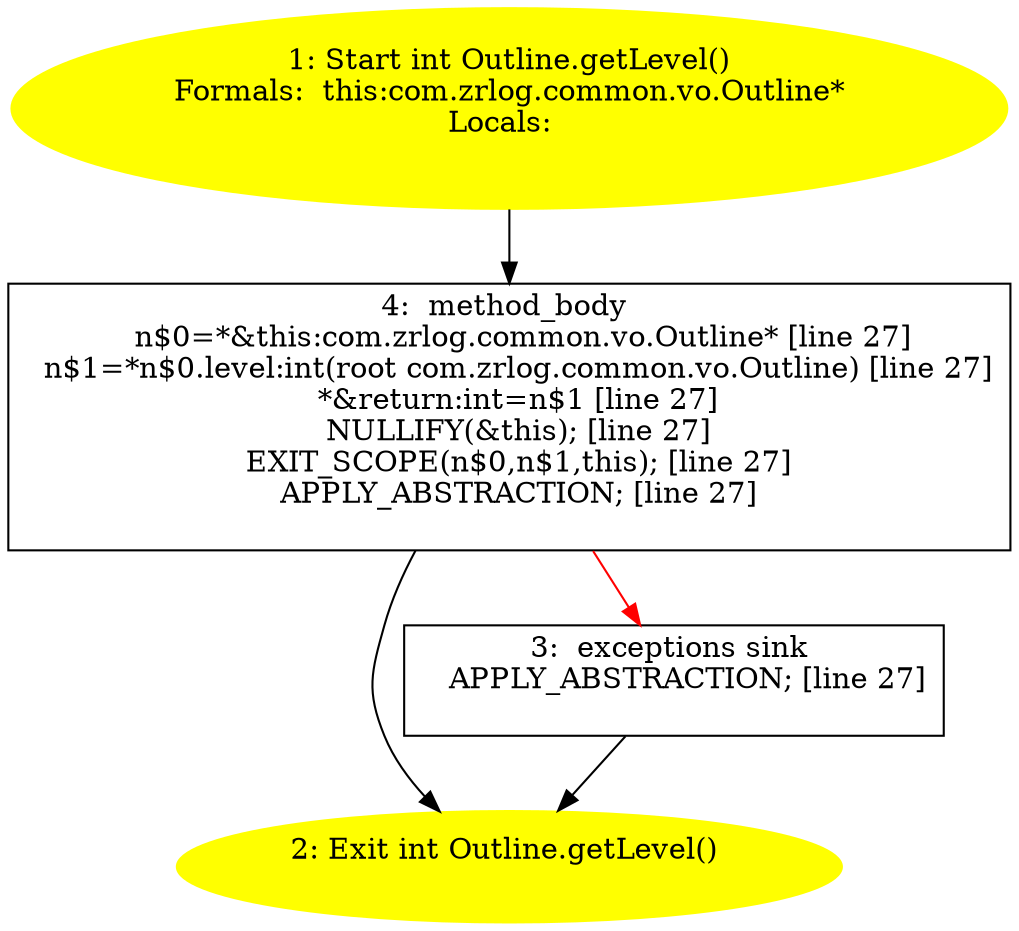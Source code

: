 /* @generated */
digraph cfg {
"com.zrlog.common.vo.Outline.getLevel():int.866f6e46340fc7021b1a1d92aa2f2753_1" [label="1: Start int Outline.getLevel()\nFormals:  this:com.zrlog.common.vo.Outline*\nLocals:  \n  " color=yellow style=filled]
	

	 "com.zrlog.common.vo.Outline.getLevel():int.866f6e46340fc7021b1a1d92aa2f2753_1" -> "com.zrlog.common.vo.Outline.getLevel():int.866f6e46340fc7021b1a1d92aa2f2753_4" ;
"com.zrlog.common.vo.Outline.getLevel():int.866f6e46340fc7021b1a1d92aa2f2753_2" [label="2: Exit int Outline.getLevel() \n  " color=yellow style=filled]
	

"com.zrlog.common.vo.Outline.getLevel():int.866f6e46340fc7021b1a1d92aa2f2753_3" [label="3:  exceptions sink \n   APPLY_ABSTRACTION; [line 27]\n " shape="box"]
	

	 "com.zrlog.common.vo.Outline.getLevel():int.866f6e46340fc7021b1a1d92aa2f2753_3" -> "com.zrlog.common.vo.Outline.getLevel():int.866f6e46340fc7021b1a1d92aa2f2753_2" ;
"com.zrlog.common.vo.Outline.getLevel():int.866f6e46340fc7021b1a1d92aa2f2753_4" [label="4:  method_body \n   n$0=*&this:com.zrlog.common.vo.Outline* [line 27]\n  n$1=*n$0.level:int(root com.zrlog.common.vo.Outline) [line 27]\n  *&return:int=n$1 [line 27]\n  NULLIFY(&this); [line 27]\n  EXIT_SCOPE(n$0,n$1,this); [line 27]\n  APPLY_ABSTRACTION; [line 27]\n " shape="box"]
	

	 "com.zrlog.common.vo.Outline.getLevel():int.866f6e46340fc7021b1a1d92aa2f2753_4" -> "com.zrlog.common.vo.Outline.getLevel():int.866f6e46340fc7021b1a1d92aa2f2753_2" ;
	 "com.zrlog.common.vo.Outline.getLevel():int.866f6e46340fc7021b1a1d92aa2f2753_4" -> "com.zrlog.common.vo.Outline.getLevel():int.866f6e46340fc7021b1a1d92aa2f2753_3" [color="red" ];
}
